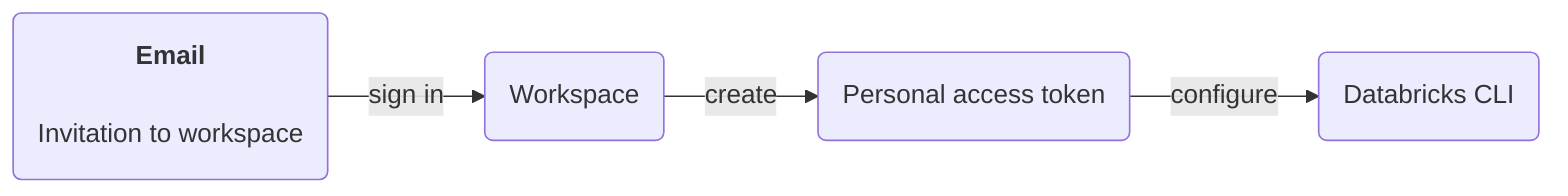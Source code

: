 graph LR;
email(<b>Email</b>\n\nInvitation to workspace);
email-->|sign in| workspace(Workspace);
workspace -->|create| token(Personal access token);
token -->|configure| cli(Databricks CLI);